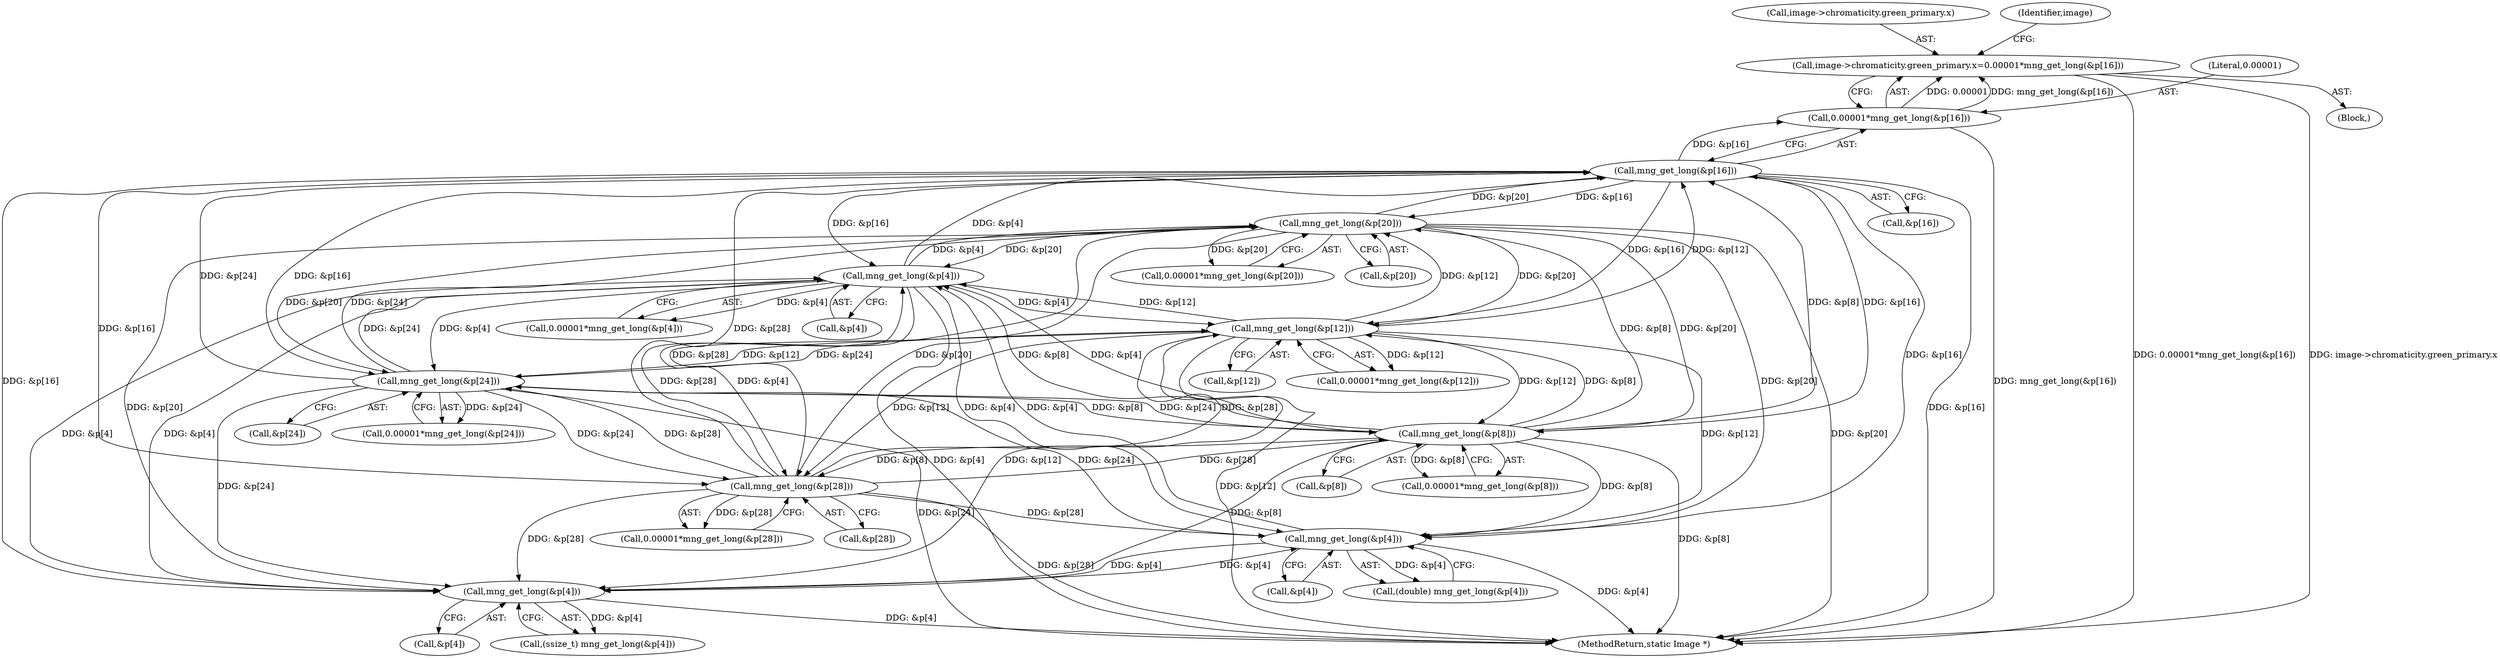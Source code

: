 digraph "0_ImageMagick_9eedb5660f1704cde8e8cd784c5c2a09dd2fd60f@pointer" {
"1001247" [label="(Call,image->chromaticity.green_primary.x=0.00001*mng_get_long(&p[16]))"];
"1001255" [label="(Call,0.00001*mng_get_long(&p[16]))"];
"1001257" [label="(Call,mng_get_long(&p[16]))"];
"1001272" [label="(Call,mng_get_long(&p[20]))"];
"1001212" [label="(Call,mng_get_long(&p[4]))"];
"1001242" [label="(Call,mng_get_long(&p[12]))"];
"1001287" [label="(Call,mng_get_long(&p[24]))"];
"1001227" [label="(Call,mng_get_long(&p[8]))"];
"1001302" [label="(Call,mng_get_long(&p[28]))"];
"1001452" [label="(Call,mng_get_long(&p[4]))"];
"1001518" [label="(Call,mng_get_long(&p[4]))"];
"1001516" [label="(Call,(double) mng_get_long(&p[4]))"];
"1001212" [label="(Call,mng_get_long(&p[4]))"];
"1001257" [label="(Call,mng_get_long(&p[16]))"];
"1001256" [label="(Literal,0.00001)"];
"1001255" [label="(Call,0.00001*mng_get_long(&p[16]))"];
"1001189" [label="(Block,)"];
"1001243" [label="(Call,&p[12])"];
"1001242" [label="(Call,mng_get_long(&p[12]))"];
"1001248" [label="(Call,image->chromaticity.green_primary.x)"];
"1001272" [label="(Call,mng_get_long(&p[20]))"];
"1001452" [label="(Call,mng_get_long(&p[4]))"];
"1001240" [label="(Call,0.00001*mng_get_long(&p[12]))"];
"1001287" [label="(Call,mng_get_long(&p[24]))"];
"1001300" [label="(Call,0.00001*mng_get_long(&p[28]))"];
"1001453" [label="(Call,&p[4])"];
"1001210" [label="(Call,0.00001*mng_get_long(&p[4]))"];
"1001518" [label="(Call,mng_get_long(&p[4]))"];
"1001303" [label="(Call,&p[28])"];
"1001266" [label="(Identifier,image)"];
"1001270" [label="(Call,0.00001*mng_get_long(&p[20]))"];
"1001519" [label="(Call,&p[4])"];
"1002175" [label="(MethodReturn,static Image *)"];
"1001228" [label="(Call,&p[8])"];
"1001302" [label="(Call,mng_get_long(&p[28]))"];
"1001247" [label="(Call,image->chromaticity.green_primary.x=0.00001*mng_get_long(&p[16]))"];
"1001288" [label="(Call,&p[24])"];
"1001285" [label="(Call,0.00001*mng_get_long(&p[24]))"];
"1001225" [label="(Call,0.00001*mng_get_long(&p[8]))"];
"1001213" [label="(Call,&p[4])"];
"1001450" [label="(Call,(ssize_t) mng_get_long(&p[4]))"];
"1001258" [label="(Call,&p[16])"];
"1001227" [label="(Call,mng_get_long(&p[8]))"];
"1001273" [label="(Call,&p[20])"];
"1001247" -> "1001189"  [label="AST: "];
"1001247" -> "1001255"  [label="CFG: "];
"1001248" -> "1001247"  [label="AST: "];
"1001255" -> "1001247"  [label="AST: "];
"1001266" -> "1001247"  [label="CFG: "];
"1001247" -> "1002175"  [label="DDG: 0.00001*mng_get_long(&p[16])"];
"1001247" -> "1002175"  [label="DDG: image->chromaticity.green_primary.x"];
"1001255" -> "1001247"  [label="DDG: 0.00001"];
"1001255" -> "1001247"  [label="DDG: mng_get_long(&p[16])"];
"1001255" -> "1001257"  [label="CFG: "];
"1001256" -> "1001255"  [label="AST: "];
"1001257" -> "1001255"  [label="AST: "];
"1001255" -> "1002175"  [label="DDG: mng_get_long(&p[16])"];
"1001257" -> "1001255"  [label="DDG: &p[16]"];
"1001257" -> "1001258"  [label="CFG: "];
"1001258" -> "1001257"  [label="AST: "];
"1001257" -> "1002175"  [label="DDG: &p[16]"];
"1001257" -> "1001212"  [label="DDG: &p[16]"];
"1001257" -> "1001227"  [label="DDG: &p[16]"];
"1001257" -> "1001242"  [label="DDG: &p[16]"];
"1001272" -> "1001257"  [label="DDG: &p[20]"];
"1001212" -> "1001257"  [label="DDG: &p[4]"];
"1001242" -> "1001257"  [label="DDG: &p[12]"];
"1001287" -> "1001257"  [label="DDG: &p[24]"];
"1001227" -> "1001257"  [label="DDG: &p[8]"];
"1001302" -> "1001257"  [label="DDG: &p[28]"];
"1001257" -> "1001272"  [label="DDG: &p[16]"];
"1001257" -> "1001287"  [label="DDG: &p[16]"];
"1001257" -> "1001302"  [label="DDG: &p[16]"];
"1001257" -> "1001452"  [label="DDG: &p[16]"];
"1001257" -> "1001518"  [label="DDG: &p[16]"];
"1001272" -> "1001270"  [label="AST: "];
"1001272" -> "1001273"  [label="CFG: "];
"1001273" -> "1001272"  [label="AST: "];
"1001270" -> "1001272"  [label="CFG: "];
"1001272" -> "1002175"  [label="DDG: &p[20]"];
"1001272" -> "1001212"  [label="DDG: &p[20]"];
"1001272" -> "1001227"  [label="DDG: &p[20]"];
"1001272" -> "1001242"  [label="DDG: &p[20]"];
"1001272" -> "1001270"  [label="DDG: &p[20]"];
"1001212" -> "1001272"  [label="DDG: &p[4]"];
"1001242" -> "1001272"  [label="DDG: &p[12]"];
"1001287" -> "1001272"  [label="DDG: &p[24]"];
"1001227" -> "1001272"  [label="DDG: &p[8]"];
"1001302" -> "1001272"  [label="DDG: &p[28]"];
"1001272" -> "1001287"  [label="DDG: &p[20]"];
"1001272" -> "1001302"  [label="DDG: &p[20]"];
"1001272" -> "1001452"  [label="DDG: &p[20]"];
"1001272" -> "1001518"  [label="DDG: &p[20]"];
"1001212" -> "1001210"  [label="AST: "];
"1001212" -> "1001213"  [label="CFG: "];
"1001213" -> "1001212"  [label="AST: "];
"1001210" -> "1001212"  [label="CFG: "];
"1001212" -> "1002175"  [label="DDG: &p[4]"];
"1001212" -> "1001210"  [label="DDG: &p[4]"];
"1001242" -> "1001212"  [label="DDG: &p[12]"];
"1001287" -> "1001212"  [label="DDG: &p[24]"];
"1001452" -> "1001212"  [label="DDG: &p[4]"];
"1001227" -> "1001212"  [label="DDG: &p[8]"];
"1001302" -> "1001212"  [label="DDG: &p[28]"];
"1001518" -> "1001212"  [label="DDG: &p[4]"];
"1001212" -> "1001227"  [label="DDG: &p[4]"];
"1001212" -> "1001242"  [label="DDG: &p[4]"];
"1001212" -> "1001287"  [label="DDG: &p[4]"];
"1001212" -> "1001302"  [label="DDG: &p[4]"];
"1001212" -> "1001452"  [label="DDG: &p[4]"];
"1001212" -> "1001518"  [label="DDG: &p[4]"];
"1001242" -> "1001240"  [label="AST: "];
"1001242" -> "1001243"  [label="CFG: "];
"1001243" -> "1001242"  [label="AST: "];
"1001240" -> "1001242"  [label="CFG: "];
"1001242" -> "1002175"  [label="DDG: &p[12]"];
"1001242" -> "1001227"  [label="DDG: &p[12]"];
"1001242" -> "1001240"  [label="DDG: &p[12]"];
"1001287" -> "1001242"  [label="DDG: &p[24]"];
"1001227" -> "1001242"  [label="DDG: &p[8]"];
"1001302" -> "1001242"  [label="DDG: &p[28]"];
"1001242" -> "1001287"  [label="DDG: &p[12]"];
"1001242" -> "1001302"  [label="DDG: &p[12]"];
"1001242" -> "1001452"  [label="DDG: &p[12]"];
"1001242" -> "1001518"  [label="DDG: &p[12]"];
"1001287" -> "1001285"  [label="AST: "];
"1001287" -> "1001288"  [label="CFG: "];
"1001288" -> "1001287"  [label="AST: "];
"1001285" -> "1001287"  [label="CFG: "];
"1001287" -> "1002175"  [label="DDG: &p[24]"];
"1001287" -> "1001227"  [label="DDG: &p[24]"];
"1001287" -> "1001285"  [label="DDG: &p[24]"];
"1001227" -> "1001287"  [label="DDG: &p[8]"];
"1001302" -> "1001287"  [label="DDG: &p[28]"];
"1001287" -> "1001302"  [label="DDG: &p[24]"];
"1001287" -> "1001452"  [label="DDG: &p[24]"];
"1001287" -> "1001518"  [label="DDG: &p[24]"];
"1001227" -> "1001225"  [label="AST: "];
"1001227" -> "1001228"  [label="CFG: "];
"1001228" -> "1001227"  [label="AST: "];
"1001225" -> "1001227"  [label="CFG: "];
"1001227" -> "1002175"  [label="DDG: &p[8]"];
"1001227" -> "1001225"  [label="DDG: &p[8]"];
"1001302" -> "1001227"  [label="DDG: &p[28]"];
"1001227" -> "1001302"  [label="DDG: &p[8]"];
"1001227" -> "1001452"  [label="DDG: &p[8]"];
"1001227" -> "1001518"  [label="DDG: &p[8]"];
"1001302" -> "1001300"  [label="AST: "];
"1001302" -> "1001303"  [label="CFG: "];
"1001303" -> "1001302"  [label="AST: "];
"1001300" -> "1001302"  [label="CFG: "];
"1001302" -> "1002175"  [label="DDG: &p[28]"];
"1001302" -> "1001300"  [label="DDG: &p[28]"];
"1001302" -> "1001452"  [label="DDG: &p[28]"];
"1001302" -> "1001518"  [label="DDG: &p[28]"];
"1001452" -> "1001450"  [label="AST: "];
"1001452" -> "1001453"  [label="CFG: "];
"1001453" -> "1001452"  [label="AST: "];
"1001450" -> "1001452"  [label="CFG: "];
"1001452" -> "1002175"  [label="DDG: &p[4]"];
"1001452" -> "1001450"  [label="DDG: &p[4]"];
"1001518" -> "1001452"  [label="DDG: &p[4]"];
"1001452" -> "1001518"  [label="DDG: &p[4]"];
"1001518" -> "1001516"  [label="AST: "];
"1001518" -> "1001519"  [label="CFG: "];
"1001519" -> "1001518"  [label="AST: "];
"1001516" -> "1001518"  [label="CFG: "];
"1001518" -> "1002175"  [label="DDG: &p[4]"];
"1001518" -> "1001516"  [label="DDG: &p[4]"];
}
